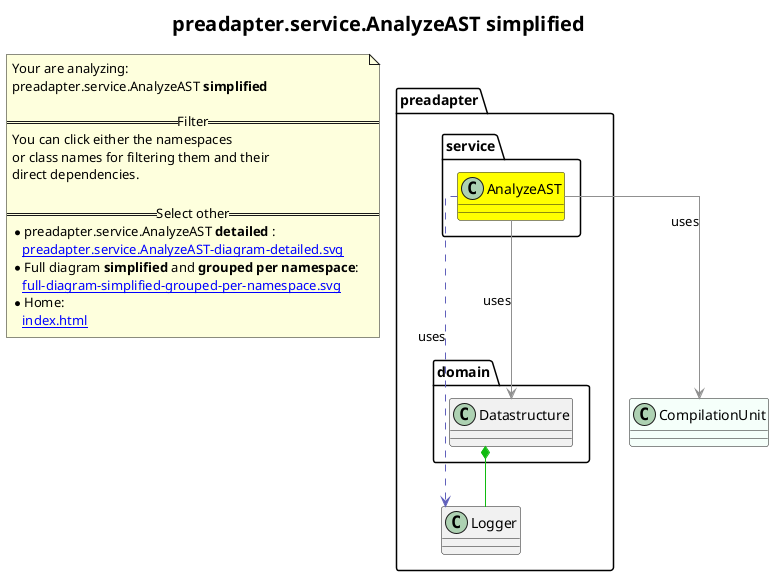 @startuml
skinparam linetype ortho
title <size:20>preadapter.service.AnalyzeAST **simplified** </size>
note "Your are analyzing:\npreadapter.service.AnalyzeAST **simplified** \n\n==Filter==\nYou can click either the namespaces \nor class names for filtering them and their\ndirect dependencies.\n\n==Select other==\n* preadapter.service.AnalyzeAST **detailed** :\n   [[preadapter.service.AnalyzeAST-diagram-detailed.svg]]\n* Full diagram **simplified** and **grouped per namespace**:\n   [[full-diagram-simplified-grouped-per-namespace.svg]]\n* Home:\n   [[index.html]]" as FloatingNote
class CompilationUnit [[CompilationUnit-diagram-simplified.svg]] #MintCream {
}
class preadapter.Logger [[preadapter.Logger-diagram-simplified.svg]]  {
}
  class preadapter.domain.Datastructure [[preadapter.domain.Datastructure-diagram-simplified.svg]]  {
  }
  class preadapter.service.AnalyzeAST [[preadapter.service.AnalyzeAST-diagram-simplified.svg]] #yellow {
  }
 ' *************************************** 
 ' *************************************** 
 ' *************************************** 
' Class relations extracted from namespace:
' 
' Class relations extracted from namespace:
' preadapter
' Class relations extracted from namespace:
' preadapter.domain
preadapter.domain.Datastructure *-[#10BB10]- preadapter.Logger 
' Class relations extracted from namespace:
' preadapter.service
preadapter.service.AnalyzeAST .[#6060BB].> preadapter.Logger  : uses 
preadapter.service.AnalyzeAST -[#909090]-> preadapter.domain.Datastructure  : uses 
preadapter.service.AnalyzeAST -[#909090]-> CompilationUnit  : uses 
@enduml
